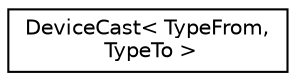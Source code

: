 digraph "Graphical Class Hierarchy"
{
  edge [fontname="Helvetica",fontsize="10",labelfontname="Helvetica",labelfontsize="10"];
  node [fontname="Helvetica",fontsize="10",shape=record];
  rankdir="LR";
  Node0 [label="DeviceCast\< TypeFrom,\l TypeTo \>",height=0.2,width=0.4,color="black", fillcolor="white", style="filled",URL="$structDeviceCast.html"];
}
